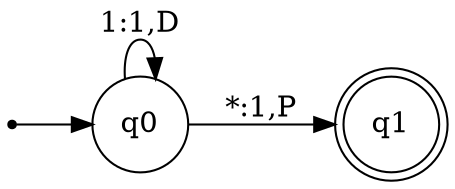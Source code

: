 digraph TuringMachine {
  rankdir=LR;
  node [shape = circle];
  q0 [label="q0"];
  q1 [shape=doublecircle, label="q1"];
  inicio [shape=point];
  inicio -> q0;
  q0 -> q0 [label="1:1,D"];
  q0 -> q1 [label="*:1,P"];
}

